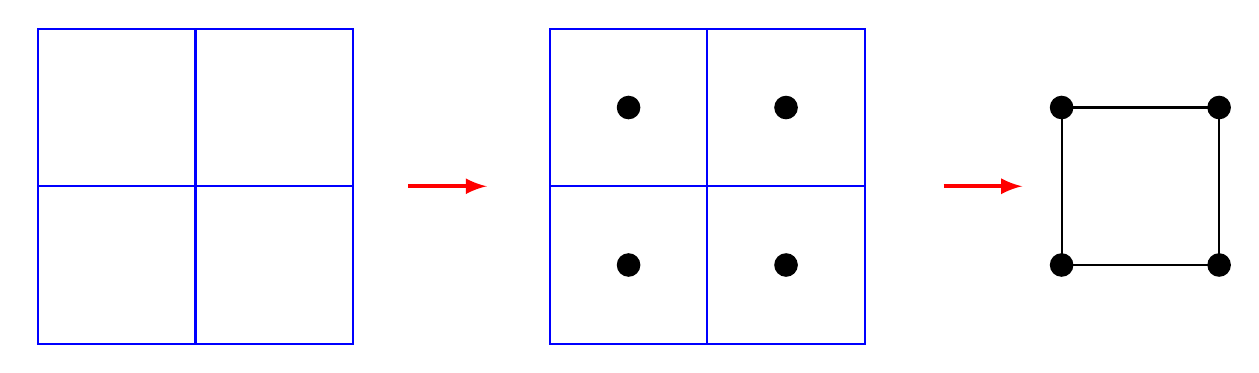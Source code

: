 \usetikzlibrary{patterns}
\begin{tikzpicture}

\tikzstyle{edge} = [draw, thick]
\tikzstyle{border} = [draw, thick, blue]
\tikzstyle{vertex} = [draw] 


\begin{scope}[yshift=0cm]

\draw[border] (-2,-2) -- (2,-2) -- (2,2) -- (-2,2) -- cycle;
\draw[border] (0,2) -- (0,-2);
\draw[border] (2,0) -- (-2,0);

\end{scope}


\begin{scope}[yshift= 0cm, xshift=6.5cm]
\coordinate (A) at (-1,-1);
\coordinate (B) at (1,-1);
\coordinate (C) at (1,1);
\coordinate (D) at (-1,1);

\fill (A) circle (0.15);
\fill (B) circle (0.15);
\fill (C) circle (0.15);
\fill (D) circle (0.15);

\draw[border] (-2,-2) -- (2,-2) -- (2,2) -- (-2,2) -- cycle;
\draw[border] (0,2) -- (0,-2);
\draw[border] (2,0) -- (-2,0);
\end{scope}


\begin{scope}[yshift= 0cm, xshift=12cm]
\coordinate (A) at (-1,-1);
\coordinate (B) at (1,-1);
\coordinate (C) at (1,1);
\coordinate (D) at (-1,1);

\fill (A) circle (0.15);
\fill (B) circle (0.15);
\fill (C) circle (0.15);
\fill (D) circle (0.15);

\draw[edge] (A) -- (B) -- (C) -- (D) -- cycle;
\end{scope}

\draw[->,>=latex,ultra thick,red] (2.7,0)--++(1,0);
\draw[->,>=latex,ultra thick,red] (9.5,0)--++(1,0);

\end{tikzpicture}